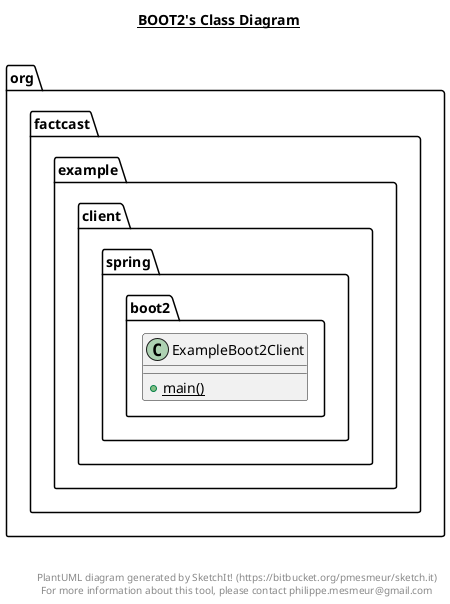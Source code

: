 @startuml

title __BOOT2's Class Diagram__\n

  namespace org.factcast.example.client.spring.boot2 {
    class org.factcast.example.client.spring.boot2.ExampleBoot2Client {
        {static} + main()
    }
  }
  



right footer


PlantUML diagram generated by SketchIt! (https://bitbucket.org/pmesmeur/sketch.it)
For more information about this tool, please contact philippe.mesmeur@gmail.com
endfooter

@enduml
